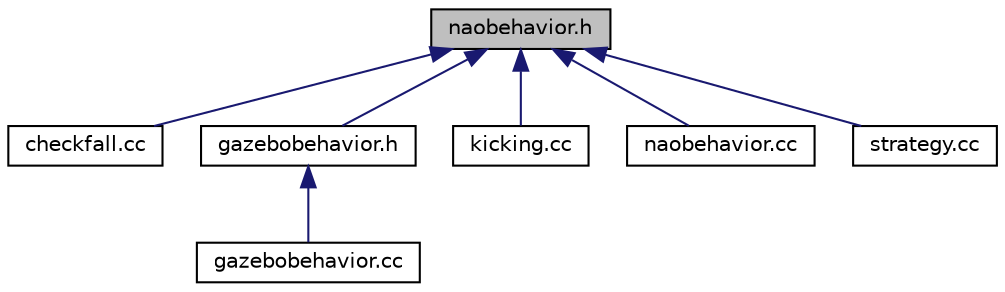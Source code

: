 digraph "naobehavior.h"
{
 // LATEX_PDF_SIZE
  edge [fontname="Helvetica",fontsize="10",labelfontname="Helvetica",labelfontsize="10"];
  node [fontname="Helvetica",fontsize="10",shape=record];
  Node1 [label="naobehavior.h",height=0.2,width=0.4,color="black", fillcolor="grey75", style="filled", fontcolor="black",tooltip=" "];
  Node1 -> Node2 [dir="back",color="midnightblue",fontsize="10",style="solid",fontname="Helvetica"];
  Node2 [label="checkfall.cc",height=0.2,width=0.4,color="black", fillcolor="white", style="filled",URL="$checkfall_8cc.html",tooltip=" "];
  Node1 -> Node3 [dir="back",color="midnightblue",fontsize="10",style="solid",fontname="Helvetica"];
  Node3 [label="gazebobehavior.h",height=0.2,width=0.4,color="black", fillcolor="white", style="filled",URL="$gazebobehavior_8h.html",tooltip=" "];
  Node3 -> Node4 [dir="back",color="midnightblue",fontsize="10",style="solid",fontname="Helvetica"];
  Node4 [label="gazebobehavior.cc",height=0.2,width=0.4,color="black", fillcolor="white", style="filled",URL="$gazebobehavior_8cc.html",tooltip=" "];
  Node1 -> Node5 [dir="back",color="midnightblue",fontsize="10",style="solid",fontname="Helvetica"];
  Node5 [label="kicking.cc",height=0.2,width=0.4,color="black", fillcolor="white", style="filled",URL="$kicking_8cc.html",tooltip=" "];
  Node1 -> Node6 [dir="back",color="midnightblue",fontsize="10",style="solid",fontname="Helvetica"];
  Node6 [label="naobehavior.cc",height=0.2,width=0.4,color="black", fillcolor="white", style="filled",URL="$naobehavior_8cc.html",tooltip=" "];
  Node1 -> Node7 [dir="back",color="midnightblue",fontsize="10",style="solid",fontname="Helvetica"];
  Node7 [label="strategy.cc",height=0.2,width=0.4,color="black", fillcolor="white", style="filled",URL="$strategy_8cc.html",tooltip=" "];
}
